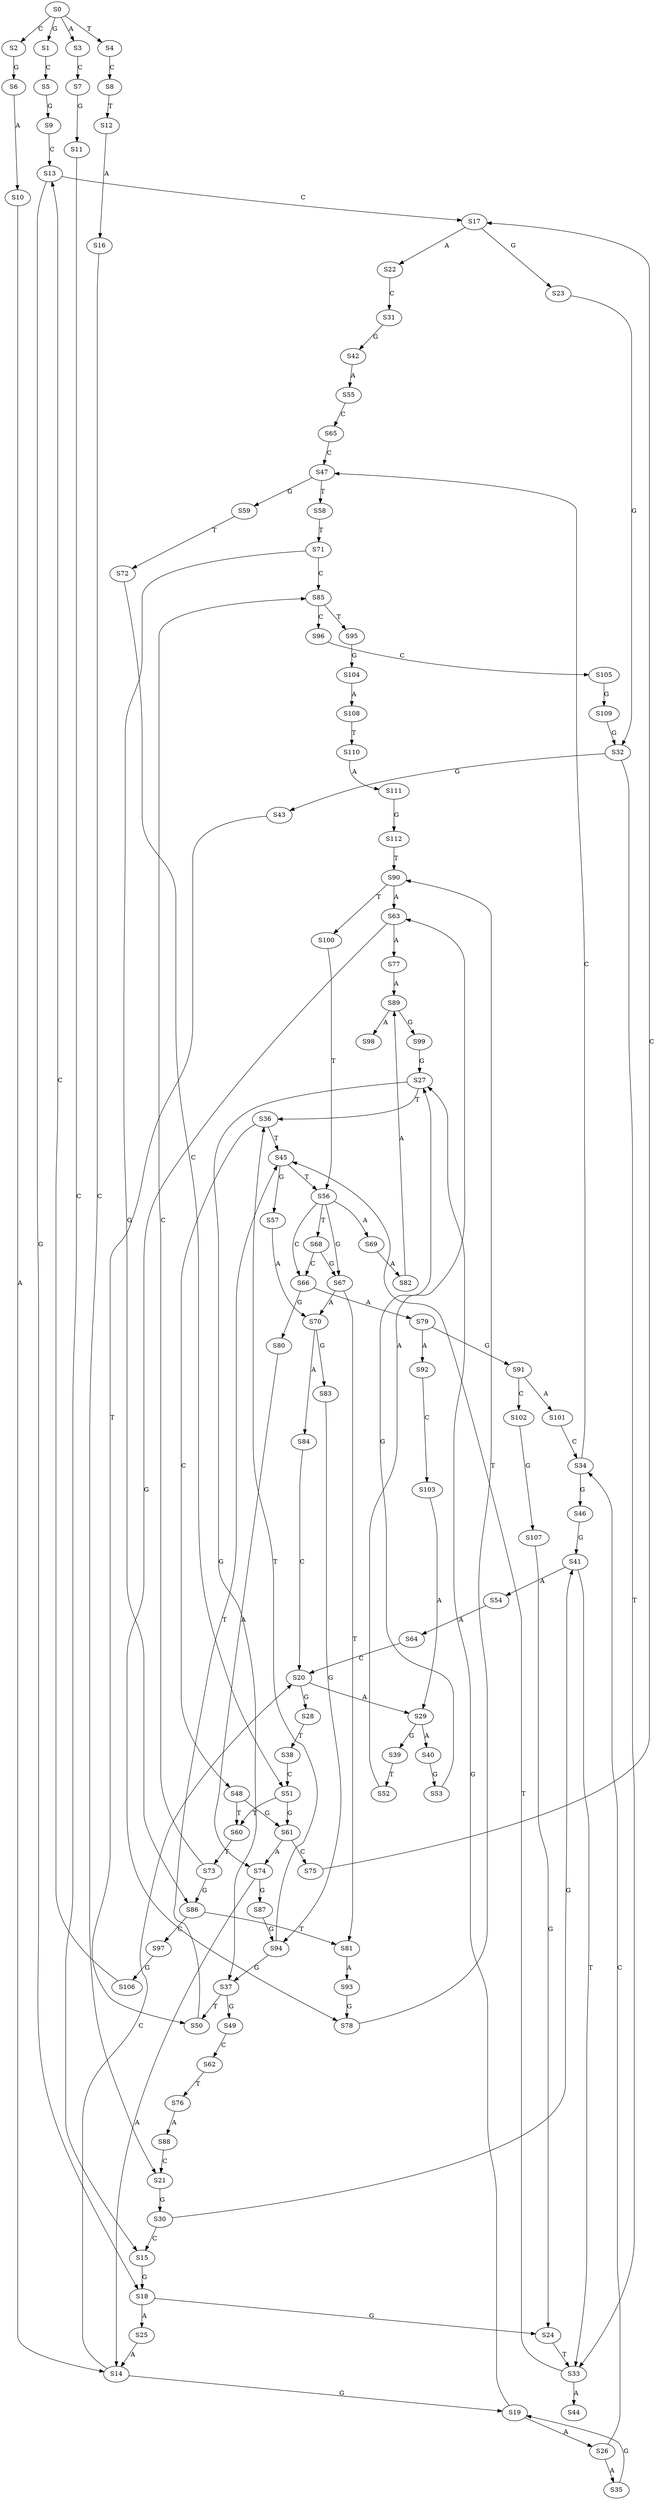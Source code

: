 strict digraph  {
	S0 -> S1 [ label = G ];
	S0 -> S2 [ label = C ];
	S0 -> S3 [ label = A ];
	S0 -> S4 [ label = T ];
	S1 -> S5 [ label = C ];
	S2 -> S6 [ label = G ];
	S3 -> S7 [ label = C ];
	S4 -> S8 [ label = C ];
	S5 -> S9 [ label = G ];
	S6 -> S10 [ label = A ];
	S7 -> S11 [ label = G ];
	S8 -> S12 [ label = T ];
	S9 -> S13 [ label = C ];
	S10 -> S14 [ label = A ];
	S11 -> S15 [ label = C ];
	S12 -> S16 [ label = A ];
	S13 -> S17 [ label = C ];
	S13 -> S18 [ label = G ];
	S14 -> S19 [ label = G ];
	S14 -> S20 [ label = C ];
	S15 -> S18 [ label = G ];
	S16 -> S21 [ label = C ];
	S17 -> S22 [ label = A ];
	S17 -> S23 [ label = G ];
	S18 -> S24 [ label = G ];
	S18 -> S25 [ label = A ];
	S19 -> S26 [ label = A ];
	S19 -> S27 [ label = G ];
	S20 -> S28 [ label = G ];
	S20 -> S29 [ label = A ];
	S21 -> S30 [ label = G ];
	S22 -> S31 [ label = C ];
	S23 -> S32 [ label = G ];
	S24 -> S33 [ label = T ];
	S25 -> S14 [ label = A ];
	S26 -> S34 [ label = C ];
	S26 -> S35 [ label = A ];
	S27 -> S36 [ label = T ];
	S27 -> S37 [ label = G ];
	S28 -> S38 [ label = T ];
	S29 -> S39 [ label = G ];
	S29 -> S40 [ label = A ];
	S30 -> S41 [ label = G ];
	S30 -> S15 [ label = C ];
	S31 -> S42 [ label = G ];
	S32 -> S43 [ label = G ];
	S32 -> S33 [ label = T ];
	S33 -> S44 [ label = A ];
	S33 -> S45 [ label = T ];
	S34 -> S46 [ label = G ];
	S34 -> S47 [ label = C ];
	S35 -> S19 [ label = G ];
	S36 -> S45 [ label = T ];
	S36 -> S48 [ label = C ];
	S37 -> S49 [ label = G ];
	S37 -> S50 [ label = T ];
	S38 -> S51 [ label = C ];
	S39 -> S52 [ label = T ];
	S40 -> S53 [ label = G ];
	S41 -> S33 [ label = T ];
	S41 -> S54 [ label = A ];
	S42 -> S55 [ label = A ];
	S43 -> S50 [ label = T ];
	S45 -> S56 [ label = T ];
	S45 -> S57 [ label = G ];
	S46 -> S41 [ label = G ];
	S47 -> S58 [ label = T ];
	S47 -> S59 [ label = G ];
	S48 -> S60 [ label = T ];
	S48 -> S61 [ label = G ];
	S49 -> S62 [ label = C ];
	S50 -> S45 [ label = T ];
	S51 -> S60 [ label = T ];
	S51 -> S61 [ label = G ];
	S52 -> S63 [ label = A ];
	S53 -> S27 [ label = G ];
	S54 -> S64 [ label = A ];
	S55 -> S65 [ label = C ];
	S56 -> S66 [ label = C ];
	S56 -> S67 [ label = G ];
	S56 -> S68 [ label = T ];
	S56 -> S69 [ label = A ];
	S57 -> S70 [ label = A ];
	S58 -> S71 [ label = T ];
	S59 -> S72 [ label = T ];
	S60 -> S73 [ label = T ];
	S61 -> S74 [ label = A ];
	S61 -> S75 [ label = C ];
	S62 -> S76 [ label = T ];
	S63 -> S77 [ label = A ];
	S63 -> S78 [ label = G ];
	S64 -> S20 [ label = C ];
	S65 -> S47 [ label = C ];
	S66 -> S79 [ label = A ];
	S66 -> S80 [ label = G ];
	S67 -> S70 [ label = A ];
	S67 -> S81 [ label = T ];
	S68 -> S66 [ label = C ];
	S68 -> S67 [ label = G ];
	S69 -> S82 [ label = A ];
	S70 -> S83 [ label = G ];
	S70 -> S84 [ label = A ];
	S71 -> S85 [ label = C ];
	S71 -> S86 [ label = G ];
	S72 -> S51 [ label = C ];
	S73 -> S85 [ label = C ];
	S73 -> S86 [ label = G ];
	S74 -> S14 [ label = A ];
	S74 -> S87 [ label = G ];
	S75 -> S17 [ label = C ];
	S76 -> S88 [ label = A ];
	S77 -> S89 [ label = A ];
	S78 -> S90 [ label = T ];
	S79 -> S91 [ label = G ];
	S79 -> S92 [ label = A ];
	S80 -> S74 [ label = A ];
	S81 -> S93 [ label = A ];
	S82 -> S89 [ label = A ];
	S83 -> S94 [ label = G ];
	S84 -> S20 [ label = C ];
	S85 -> S95 [ label = T ];
	S85 -> S96 [ label = C ];
	S86 -> S97 [ label = C ];
	S86 -> S81 [ label = T ];
	S87 -> S94 [ label = G ];
	S88 -> S21 [ label = C ];
	S89 -> S98 [ label = A ];
	S89 -> S99 [ label = G ];
	S90 -> S100 [ label = T ];
	S90 -> S63 [ label = A ];
	S91 -> S101 [ label = A ];
	S91 -> S102 [ label = C ];
	S92 -> S103 [ label = C ];
	S93 -> S78 [ label = G ];
	S94 -> S37 [ label = G ];
	S94 -> S36 [ label = T ];
	S95 -> S104 [ label = G ];
	S96 -> S105 [ label = C ];
	S97 -> S106 [ label = G ];
	S99 -> S27 [ label = G ];
	S100 -> S56 [ label = T ];
	S101 -> S34 [ label = C ];
	S102 -> S107 [ label = G ];
	S103 -> S29 [ label = A ];
	S104 -> S108 [ label = A ];
	S105 -> S109 [ label = G ];
	S106 -> S13 [ label = C ];
	S107 -> S24 [ label = G ];
	S108 -> S110 [ label = T ];
	S109 -> S32 [ label = G ];
	S110 -> S111 [ label = A ];
	S111 -> S112 [ label = G ];
	S112 -> S90 [ label = T ];
}
